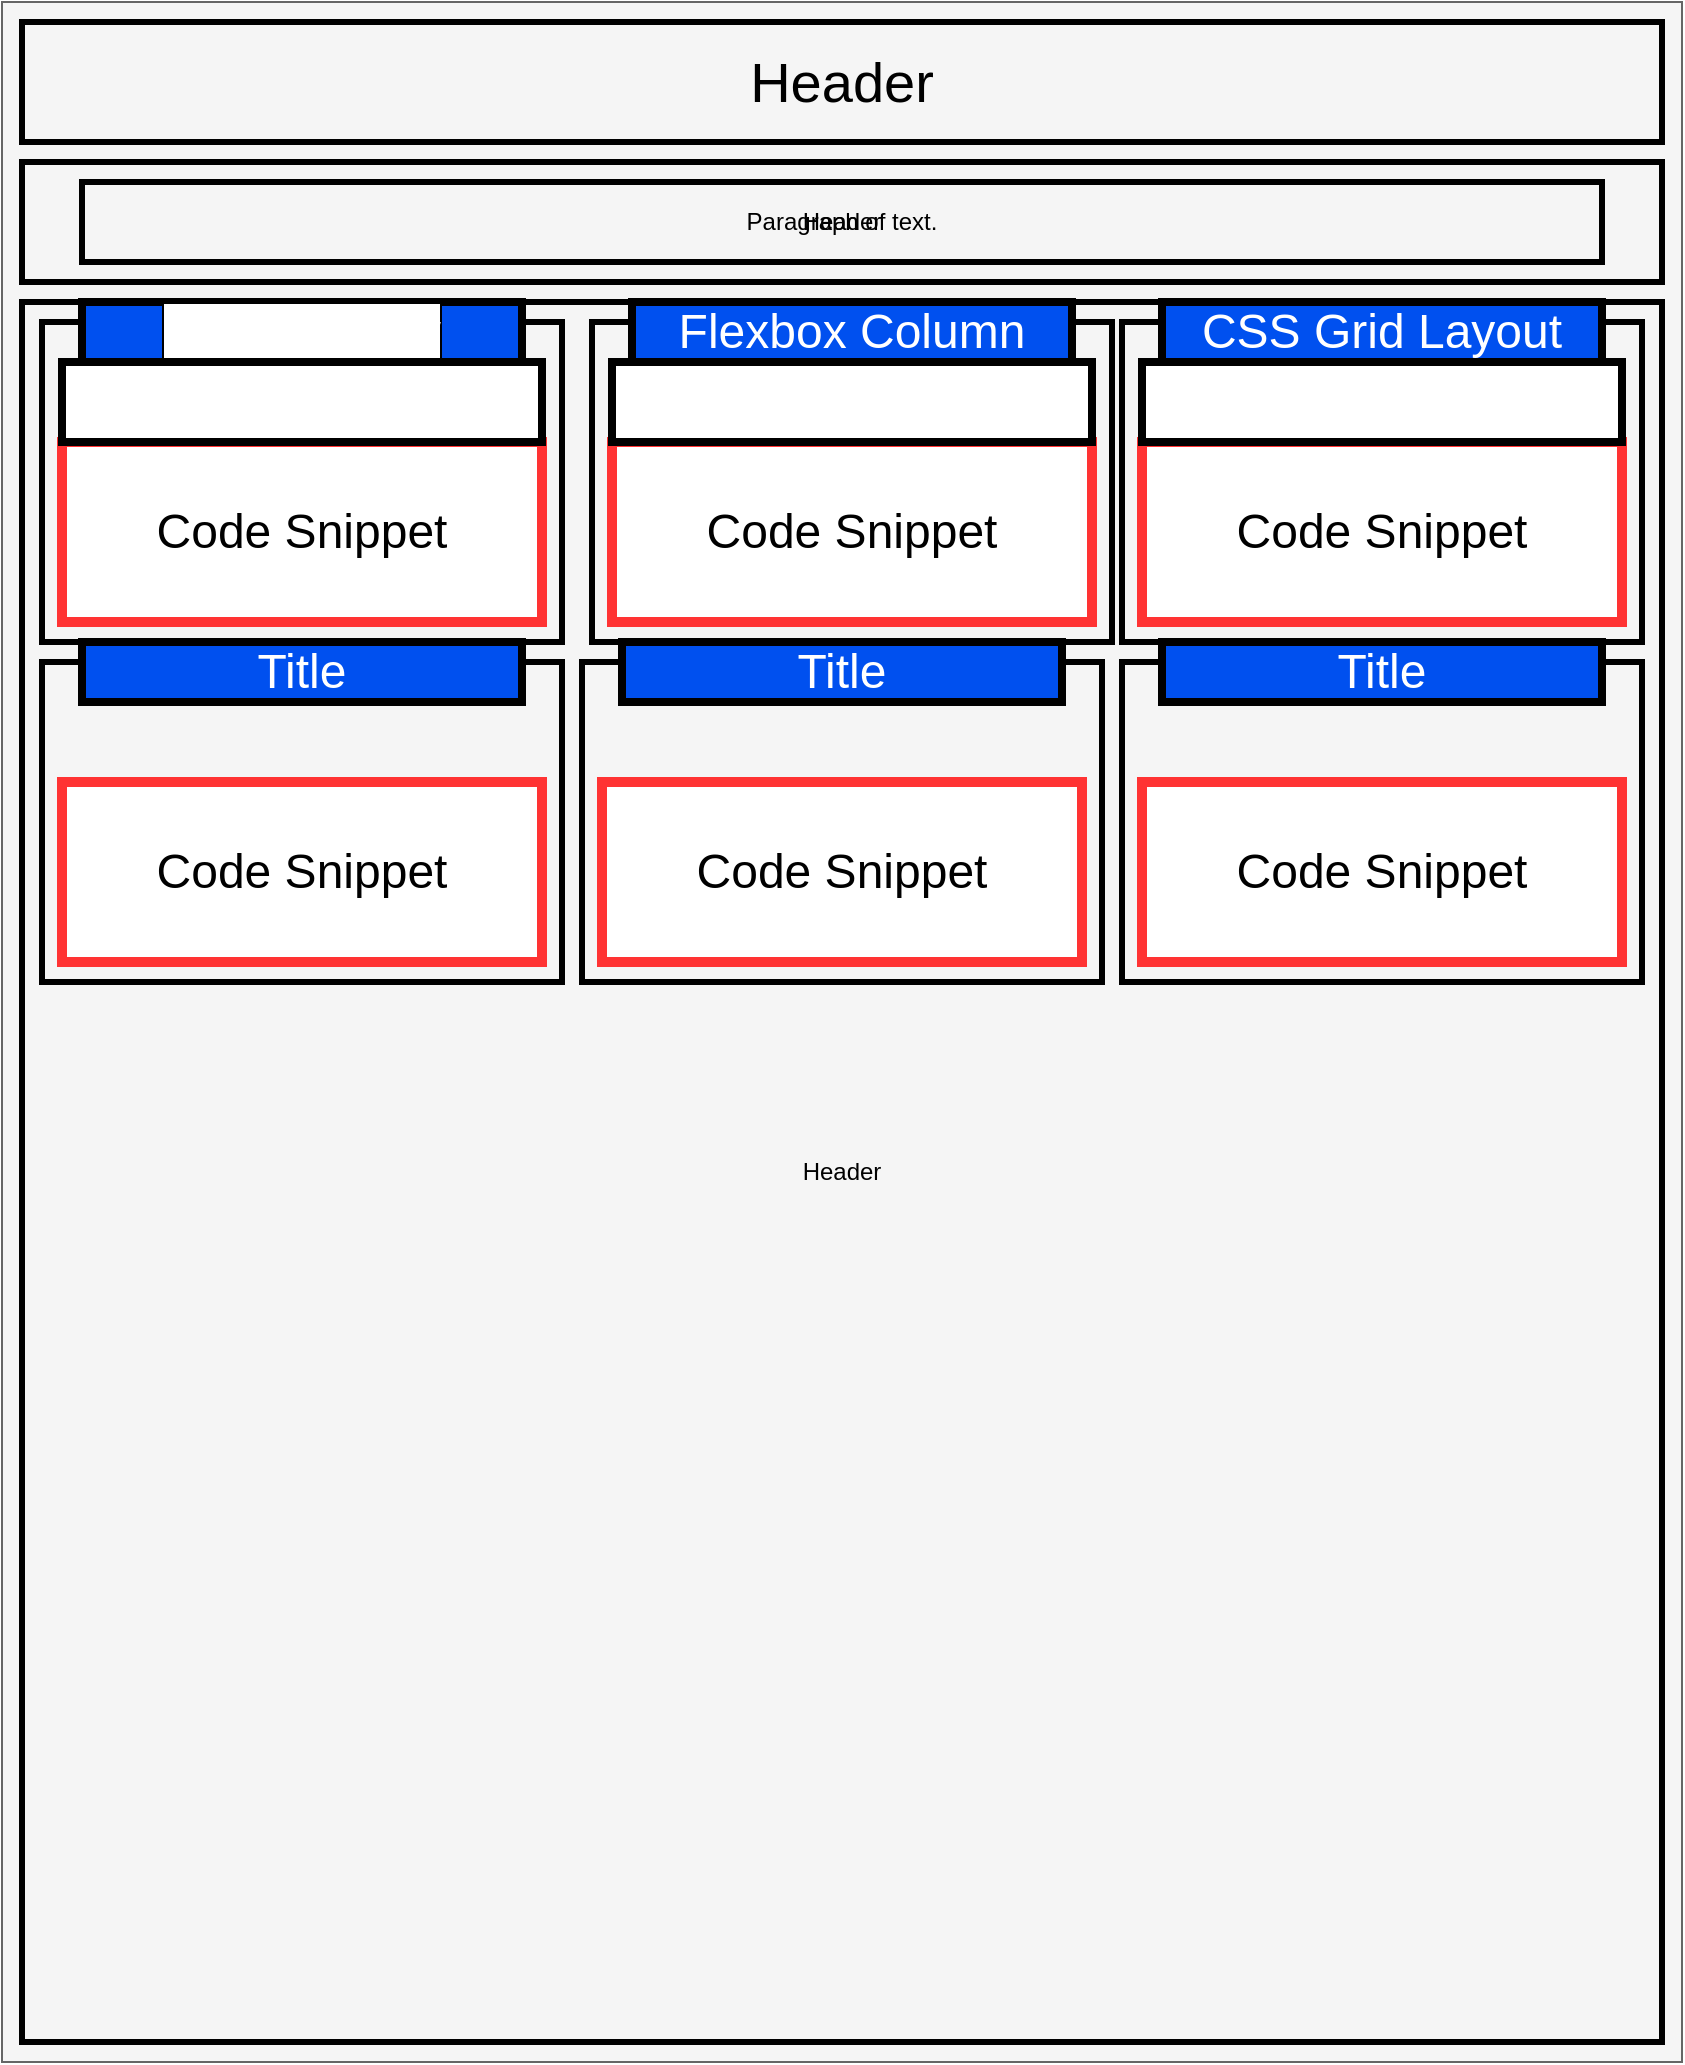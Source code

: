 <mxfile>
    <diagram id="s-5mIXKOr0SX4eYtKtyb" name="Page-1">
        <mxGraphModel dx="1204" dy="445" grid="1" gridSize="10" guides="1" tooltips="1" connect="1" arrows="1" fold="1" page="1" pageScale="1" pageWidth="850" pageHeight="1100" math="0" shadow="0">
            <root>
                <mxCell id="0"/>
                <mxCell id="1" parent="0"/>
                <mxCell id="12" value="" style="rounded=0;whiteSpace=wrap;html=1;labelBackgroundColor=#FF0000;fillColor=#f5f5f5;fontColor=#333333;strokeColor=#666666;" parent="1" vertex="1">
                    <mxGeometry width="840" height="1030" as="geometry"/>
                </mxCell>
                <mxCell id="15" value="Header" style="rounded=0;whiteSpace=wrap;html=1;labelBackgroundColor=none;fillColor=none;strokeWidth=3;strokeColor=#000000;fontColor=#000000;labelBorderColor=none;fontSize=28;" parent="1" vertex="1">
                    <mxGeometry x="10" y="10" width="820" height="60" as="geometry"/>
                </mxCell>
                <mxCell id="17" value="Header" style="rounded=0;whiteSpace=wrap;html=1;labelBackgroundColor=none;fillColor=none;strokeWidth=3;strokeColor=#000000;" parent="1" vertex="1">
                    <mxGeometry x="10" y="80" width="820" height="60" as="geometry"/>
                </mxCell>
                <mxCell id="18" value="Header" style="rounded=0;whiteSpace=wrap;html=1;labelBackgroundColor=none;fillColor=none;strokeWidth=3;strokeColor=#000000;" parent="1" vertex="1">
                    <mxGeometry x="10" y="150" width="820" height="870" as="geometry"/>
                </mxCell>
                <mxCell id="19" value="" style="rounded=0;whiteSpace=wrap;html=1;labelBackgroundColor=none;fillColor=none;strokeWidth=3;strokeColor=#000000;" parent="1" vertex="1">
                    <mxGeometry x="20" y="160" width="260" height="160" as="geometry"/>
                </mxCell>
                <mxCell id="27" value="Paragraph of text." style="rounded=0;whiteSpace=wrap;html=1;labelBackgroundColor=none;fillColor=none;strokeWidth=3;strokeColor=#000000;fontColor=#000000;" parent="1" vertex="1">
                    <mxGeometry x="40" y="90" width="760" height="40" as="geometry"/>
                </mxCell>
                <mxCell id="28" value="" style="rounded=0;whiteSpace=wrap;html=1;labelBackgroundColor=none;fillColor=none;strokeWidth=3;strokeColor=#000000;" parent="1" vertex="1">
                    <mxGeometry x="295" y="160" width="260" height="160" as="geometry"/>
                </mxCell>
                <mxCell id="29" value="" style="rounded=0;whiteSpace=wrap;html=1;labelBackgroundColor=none;fillColor=none;strokeWidth=3;strokeColor=#000000;" parent="1" vertex="1">
                    <mxGeometry x="560" y="160" width="260" height="160" as="geometry"/>
                </mxCell>
                <mxCell id="30" value="" style="rounded=0;whiteSpace=wrap;html=1;labelBackgroundColor=none;fillColor=none;strokeWidth=3;strokeColor=#000000;" parent="1" vertex="1">
                    <mxGeometry x="20" y="330" width="260" height="160" as="geometry"/>
                </mxCell>
                <mxCell id="31" value="" style="rounded=0;whiteSpace=wrap;html=1;labelBackgroundColor=none;fillColor=none;strokeWidth=3;strokeColor=#000000;" parent="1" vertex="1">
                    <mxGeometry x="290" y="330" width="260" height="160" as="geometry"/>
                </mxCell>
                <mxCell id="32" value="" style="rounded=0;whiteSpace=wrap;html=1;labelBackgroundColor=none;fillColor=none;strokeWidth=3;strokeColor=#000000;" parent="1" vertex="1">
                    <mxGeometry x="560" y="330" width="260" height="160" as="geometry"/>
                </mxCell>
                <mxCell id="36" value="Title" style="rounded=0;whiteSpace=wrap;html=1;fillColor=#0050ef;fontColor=#ffffff;strokeColor=#000000;fontSize=24;strokeWidth=4;" parent="1" vertex="1">
                    <mxGeometry x="40" y="320" width="220" height="30" as="geometry"/>
                </mxCell>
                <mxCell id="39" value="Code Snippet" style="rounded=0;whiteSpace=wrap;html=1;fontSize=24;strokeWidth=5;strokeColor=#FF3333;" parent="1" vertex="1">
                    <mxGeometry x="30" y="220" width="240" height="90" as="geometry"/>
                </mxCell>
                <mxCell id="40" value="Code Snippet" style="rounded=0;whiteSpace=wrap;html=1;fontSize=24;strokeWidth=5;strokeColor=#FF3333;" parent="1" vertex="1">
                    <mxGeometry x="305" y="220" width="240" height="90" as="geometry"/>
                </mxCell>
                <mxCell id="41" value="Code Snippet" style="rounded=0;whiteSpace=wrap;html=1;fontSize=24;strokeWidth=5;strokeColor=#FF3333;" parent="1" vertex="1">
                    <mxGeometry x="570" y="220" width="240" height="90" as="geometry"/>
                </mxCell>
                <mxCell id="42" value="Code Snippet" style="rounded=0;whiteSpace=wrap;html=1;fontSize=24;strokeWidth=5;strokeColor=#FF3333;" parent="1" vertex="1">
                    <mxGeometry x="30" y="390" width="240" height="90" as="geometry"/>
                </mxCell>
                <mxCell id="43" value="Code Snippet" style="rounded=0;whiteSpace=wrap;html=1;fontSize=24;strokeWidth=5;strokeColor=#FF3333;" parent="1" vertex="1">
                    <mxGeometry x="300" y="390" width="240" height="90" as="geometry"/>
                </mxCell>
                <mxCell id="44" value="Code Snippet" style="rounded=0;whiteSpace=wrap;html=1;fontSize=24;strokeWidth=5;strokeColor=#FF3333;" parent="1" vertex="1">
                    <mxGeometry x="570" y="390" width="240" height="90" as="geometry"/>
                </mxCell>
                <mxCell id="45" value="Title" style="rounded=0;whiteSpace=wrap;html=1;fillColor=#0050ef;fontColor=#ffffff;strokeColor=#000000;fontSize=24;strokeWidth=4;" parent="1" vertex="1">
                    <mxGeometry x="310" y="320" width="220" height="30" as="geometry"/>
                </mxCell>
                <mxCell id="46" value="Title" style="rounded=0;whiteSpace=wrap;html=1;fillColor=#0050ef;fontColor=#ffffff;strokeColor=#000000;fontSize=24;strokeWidth=4;" parent="1" vertex="1">
                    <mxGeometry x="580" y="320" width="220" height="30" as="geometry"/>
                </mxCell>
                <mxCell id="47" value="Flexbox Row" style="rounded=0;whiteSpace=wrap;html=1;fillColor=#0050ef;fontColor=#ffffff;strokeColor=#000000;fontSize=24;strokeWidth=4;labelBackgroundColor=default;labelBorderColor=default;" parent="1" vertex="1">
                    <mxGeometry x="40" y="150" width="220" height="30" as="geometry"/>
                </mxCell>
                <mxCell id="48" value="Flexbox Column" style="rounded=0;whiteSpace=wrap;html=1;fillColor=#0050ef;fontColor=#ffffff;strokeColor=#000000;fontSize=24;strokeWidth=4;" parent="1" vertex="1">
                    <mxGeometry x="315" y="150" width="220" height="30" as="geometry"/>
                </mxCell>
                <mxCell id="49" value="CSS Grid Layout" style="rounded=0;whiteSpace=wrap;html=1;fillColor=#0050ef;fontColor=#ffffff;strokeColor=#000000;fontSize=24;strokeWidth=4;" parent="1" vertex="1">
                    <mxGeometry x="580" y="150" width="220" height="30" as="geometry"/>
                </mxCell>
                <mxCell id="50" value="" style="rounded=0;whiteSpace=wrap;html=1;fontSize=24;strokeColor=#000000;strokeWidth=4;align=left;" parent="1" vertex="1">
                    <mxGeometry x="30" y="180" width="240" height="40" as="geometry"/>
                </mxCell>
                <mxCell id="52" value="" style="rounded=0;whiteSpace=wrap;html=1;fontSize=24;strokeColor=#000000;strokeWidth=4;" vertex="1" parent="1">
                    <mxGeometry x="305" y="180" width="240" height="40" as="geometry"/>
                </mxCell>
                <mxCell id="53" value="" style="rounded=0;whiteSpace=wrap;html=1;fontSize=24;strokeColor=#000000;strokeWidth=4;" vertex="1" parent="1">
                    <mxGeometry x="570" y="180" width="240" height="40" as="geometry"/>
                </mxCell>
            </root>
        </mxGraphModel>
    </diagram>
</mxfile>